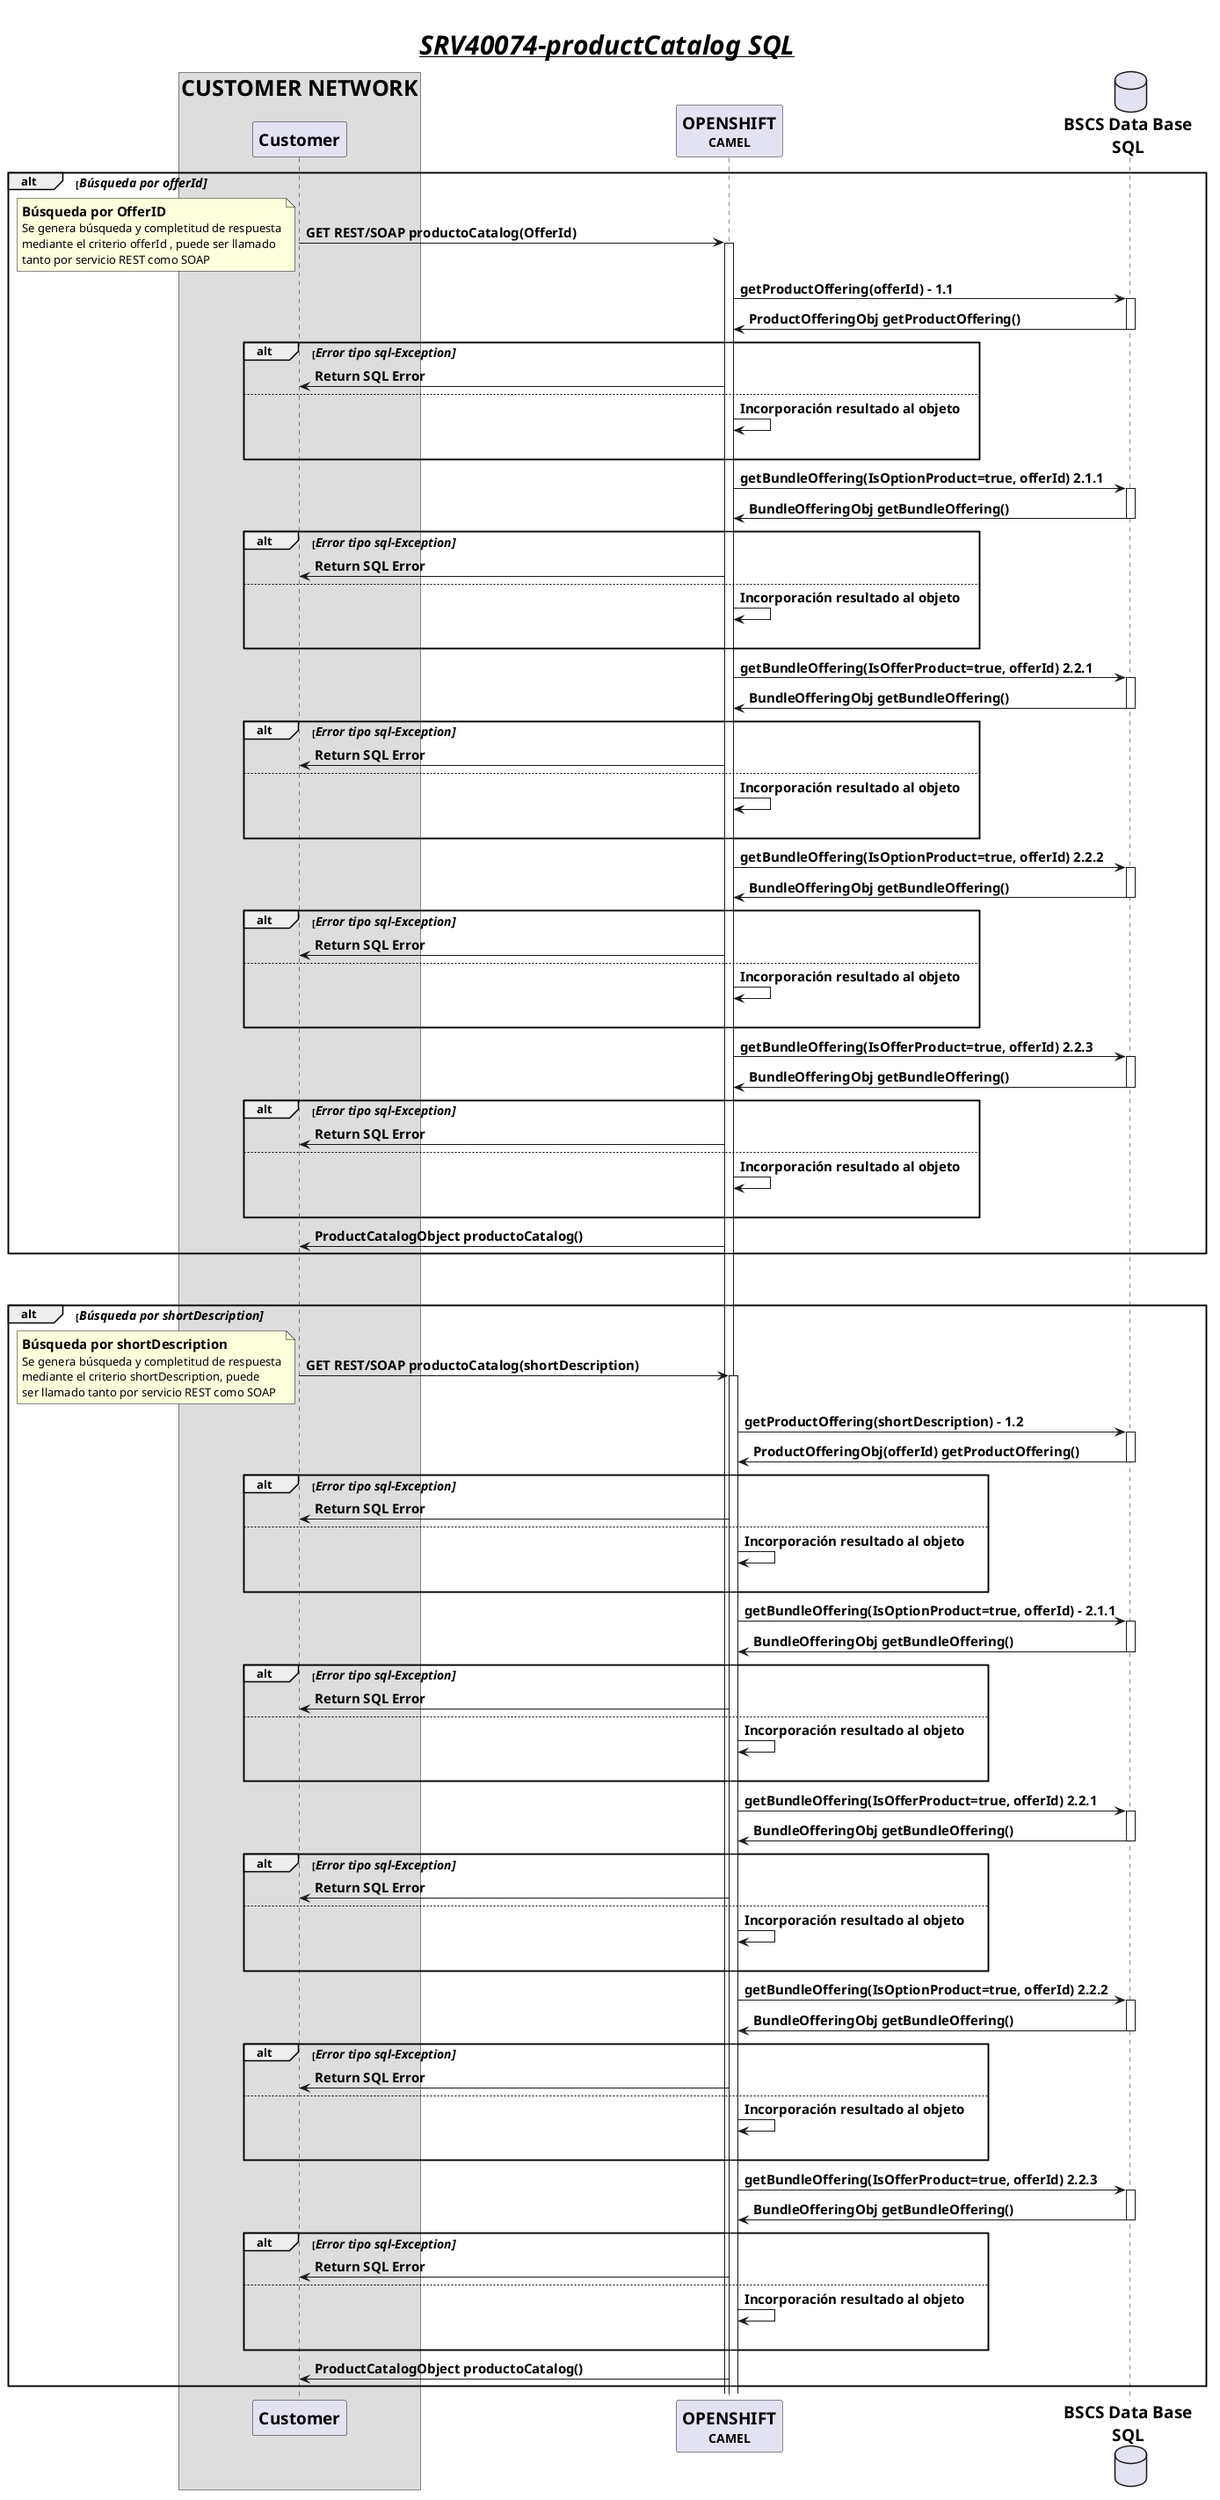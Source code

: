 @startuml
header
<FONT SIZE=21>
endheader
title <FONT SIZE=30><u><i>SRV40074-productCatalog SQL
skinparam monochrome false

box "<FONT SIZE=25><b>CUSTOMER NETWORK\n"
participant "<FONT SIZE=19><b>Customer" as customer
end box
participant "<FONT SIZE=19><b>OPENSHIFT\n<b>CAMEL" as camel
database "<FONT SIZE=19><b>BSCS Data Base\n<FONT SIZE=19><b>SQL" as sql


alt <FONT SIZE= 14><b><i>Búsqueda por offerId
  customer->camel:==GET REST/SOAP productoCatalog(OfferId)
  activate camel

  note left
  == Búsqueda por OfferID
  Se genera búsqueda y completitud de respuesta
  mediante el criterio offerId , puede ser llamado
  tanto por servicio REST como SOAP
  end note

  camel->sql:==getProductOffering(offerId) - 1.1
  activate sql
  sql->camel:==ProductOfferingObj getProductOffering()
  deactivate sql
  alt <FONT SIZE= 14><b><i>Error tipo sql-Exception
  camel->customer:==Return SQL Error
  else
  camel->camel:==Incorporación resultado al objeto
  |||
  end
  camel->sql:==getBundleOffering(IsOptionProduct=true, offerId) 2.1.1
  activate sql
  sql->camel:==BundleOfferingObj getBundleOffering()
  deactivate sql
  alt <FONT SIZE= 14><b><i>Error tipo sql-Exception
  camel->customer:==Return SQL Error
  else
  camel->camel:==Incorporación resultado al objeto
  |||
  end
  camel->sql:==getBundleOffering(IsOfferProduct=true, offerId) 2.2.1
  activate sql
  sql->camel:==BundleOfferingObj getBundleOffering()
  deactivate sql
  alt <FONT SIZE= 14><b><i>Error tipo sql-Exception
  camel->customer:==Return SQL Error
  else
  camel->camel:==Incorporación resultado al objeto
  |||
  end
  camel->sql:==getBundleOffering(IsOptionProduct=true, offerId) 2.2.2
  activate sql
  sql->camel:==BundleOfferingObj getBundleOffering()
  deactivate sql
  alt <FONT SIZE= 14><b><i>Error tipo sql-Exception
  camel->customer:==Return SQL Error
  else
  camel->camel:==Incorporación resultado al objeto
  |||
  end
  camel->sql:==getBundleOffering(IsOfferProduct=true, offerId) 2.2.3
  activate sql
  sql->camel:==BundleOfferingObj getBundleOffering()
  deactivate sql
  alt <FONT SIZE= 14><b><i>Error tipo sql-Exception
  camel->customer:==Return SQL Error
  else
  camel->camel:==Incorporación resultado al objeto
  |||
  end
  camel->customer:==ProductCatalogObject productoCatalog()
end
||45||
alt <FONT SIZE= 14><b><i>Búsqueda por shortDescription
  customer->camel:==GET REST/SOAP productoCatalog(shortDescription)
  activate camel

  note left
  == Búsqueda por shortDescription
  Se genera búsqueda y completitud de respuesta
  mediante el criterio shortDescription, puede
  ser llamado tanto por servicio REST como SOAP
  end note

  camel->sql:==getProductOffering(shortDescription) - 1.2
  activate sql
  sql->camel:==ProductOfferingObj(offerId) getProductOffering()
  deactivate sql
  alt <FONT SIZE= 14><b><i>Error tipo sql-Exception
  camel->customer:==Return SQL Error
  else
  camel->camel:==Incorporación resultado al objeto
  |||
  end
  camel->sql:==getBundleOffering(IsOptionProduct=true, offerId) - 2.1.1
  activate sql
  sql->camel:==BundleOfferingObj getBundleOffering()
  deactivate sql
  alt <FONT SIZE= 14><b><i>Error tipo sql-Exception
  camel->customer:==Return SQL Error
  else
  camel->camel:==Incorporación resultado al objeto
  |||
  end
  camel->sql:==getBundleOffering(IsOfferProduct=true, offerId) 2.2.1
  activate sql
  sql->camel:==BundleOfferingObj getBundleOffering()
  deactivate sql
  alt <FONT SIZE= 14><b><i>Error tipo sql-Exception
  camel->customer:==Return SQL Error
  else
  camel->camel:==Incorporación resultado al objeto
  |||
  end
  camel->sql:==getBundleOffering(IsOptionProduct=true, offerId) 2.2.2
  activate sql
  sql->camel:==BundleOfferingObj getBundleOffering()
  deactivate sql
  alt <FONT SIZE= 14><b><i>Error tipo sql-Exception
  camel->customer:==Return SQL Error
  else
  camel->camel:==Incorporación resultado al objeto
  |||
  end
  camel->sql:==getBundleOffering(IsOfferProduct=true, offerId) 2.2.3
  activate sql
  sql->camel:==BundleOfferingObj getBundleOffering()
  deactivate sql
  alt <FONT SIZE= 14><b><i>Error tipo sql-Exception
  camel->customer:==Return SQL Error
  else
  camel->camel:==Incorporación resultado al objeto
  |||
  end
  camel->customer:==ProductCatalogObject productoCatalog()
end
@enduml
